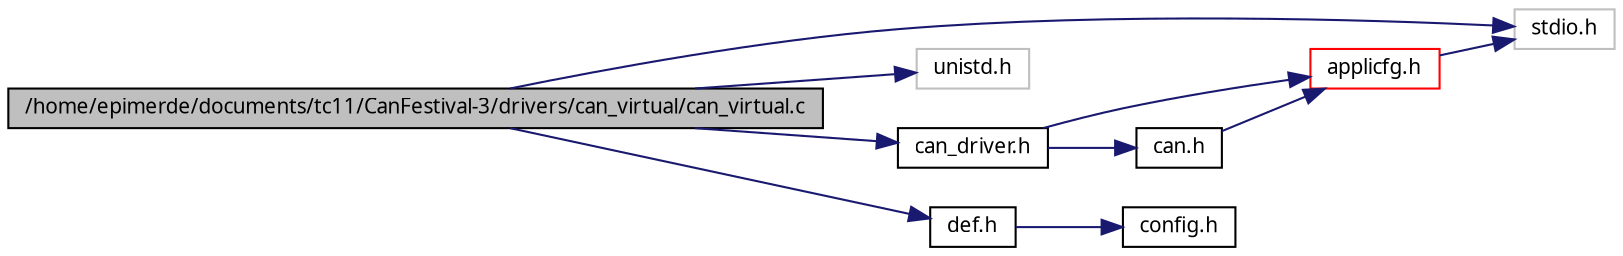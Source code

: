 digraph G
{
  edge [fontname="FreeSans.ttf",fontsize=10,labelfontname="FreeSans.ttf",labelfontsize=10];
  node [fontname="FreeSans.ttf",fontsize=10,shape=record];
  rankdir=LR;
  Node1 [label="/home/epimerde/documents/tc11/CanFestival-3/drivers/can_virtual/can_virtual.c",height=0.2,width=0.4,color="black", fillcolor="grey75", style="filled" fontcolor="black"];
  Node1 -> Node2 [color="midnightblue",fontsize=10,style="solid"];
  Node2 [label="stdio.h",height=0.2,width=0.4,color="grey75", fillcolor="white", style="filled"];
  Node1 -> Node3 [color="midnightblue",fontsize=10,style="solid"];
  Node3 [label="unistd.h",height=0.2,width=0.4,color="grey75", fillcolor="white", style="filled"];
  Node1 -> Node4 [color="midnightblue",fontsize=10,style="solid"];
  Node4 [label="can_driver.h",height=0.2,width=0.4,color="black", fillcolor="white", style="filled",URL="$can__driver_8h.html"];
  Node4 -> Node5 [color="midnightblue",fontsize=10,style="solid"];
  Node5 [label="applicfg.h",height=0.2,width=0.4,color="red", fillcolor="white", style="filled",URL="$win32_2applicfg_8h.html"];
  Node5 -> Node2 [color="midnightblue",fontsize=10,style="solid"];
  Node4 -> Node6 [color="midnightblue",fontsize=10,style="solid"];
  Node6 [label="can.h",height=0.2,width=0.4,color="black", fillcolor="white", style="filled",URL="$can_8h.html"];
  Node6 -> Node5 [color="midnightblue",fontsize=10,style="solid"];
  Node1 -> Node7 [color="midnightblue",fontsize=10,style="solid"];
  Node7 [label="def.h",height=0.2,width=0.4,color="black", fillcolor="white", style="filled",URL="$def_8h.html"];
  Node7 -> Node8 [color="midnightblue",fontsize=10,style="solid"];
  Node8 [label="config.h",height=0.2,width=0.4,color="black", fillcolor="white", style="filled",URL="$config_8h.html"];
}
